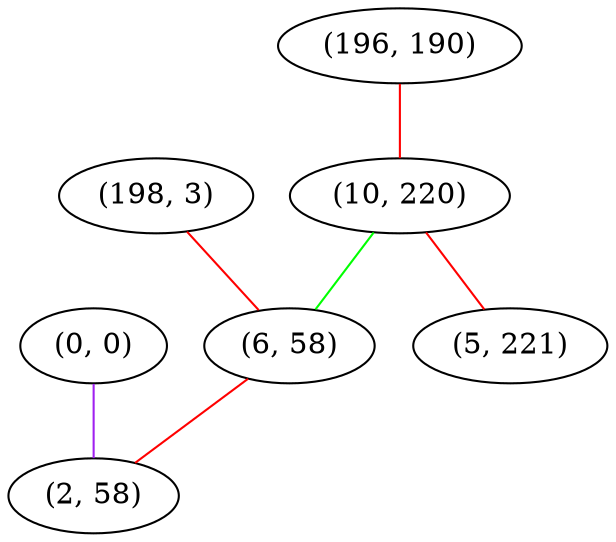 graph "" {
"(0, 0)";
"(196, 190)";
"(10, 220)";
"(198, 3)";
"(6, 58)";
"(5, 221)";
"(2, 58)";
"(0, 0)" -- "(2, 58)"  [color=purple, key=0, weight=4];
"(196, 190)" -- "(10, 220)"  [color=red, key=0, weight=1];
"(10, 220)" -- "(6, 58)"  [color=green, key=0, weight=2];
"(10, 220)" -- "(5, 221)"  [color=red, key=0, weight=1];
"(198, 3)" -- "(6, 58)"  [color=red, key=0, weight=1];
"(6, 58)" -- "(2, 58)"  [color=red, key=0, weight=1];
}
